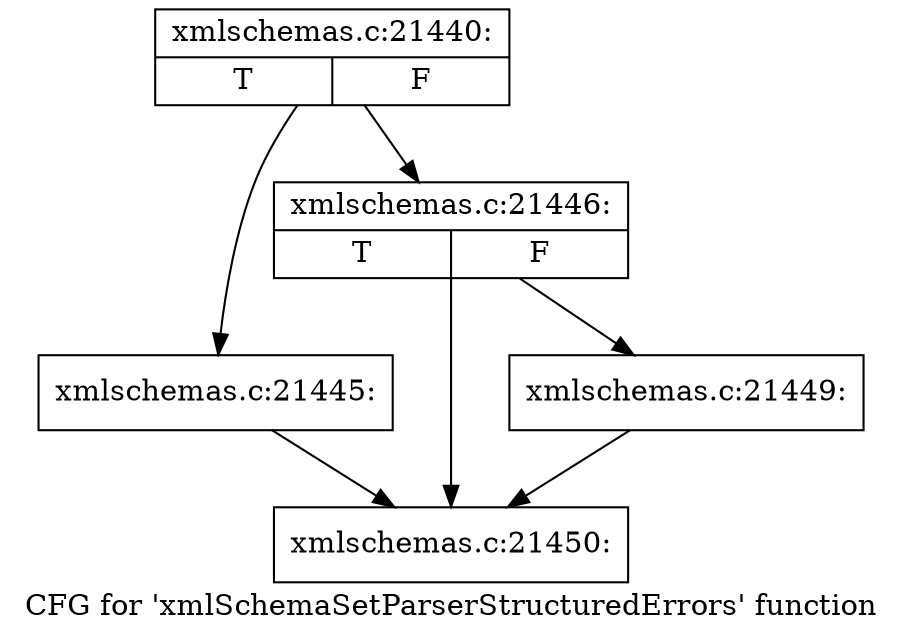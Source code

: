 digraph "CFG for 'xmlSchemaSetParserStructuredErrors' function" {
	label="CFG for 'xmlSchemaSetParserStructuredErrors' function";

	Node0x47dd4c0 [shape=record,label="{xmlschemas.c:21440:|{<s0>T|<s1>F}}"];
	Node0x47dd4c0 -> Node0x497e640;
	Node0x47dd4c0 -> Node0x497e690;
	Node0x497e640 [shape=record,label="{xmlschemas.c:21445:}"];
	Node0x497e640 -> Node0x49829e0;
	Node0x497e690 [shape=record,label="{xmlschemas.c:21446:|{<s0>T|<s1>F}}"];
	Node0x497e690 -> Node0x4982990;
	Node0x497e690 -> Node0x49829e0;
	Node0x4982990 [shape=record,label="{xmlschemas.c:21449:}"];
	Node0x4982990 -> Node0x49829e0;
	Node0x49829e0 [shape=record,label="{xmlschemas.c:21450:}"];
}
